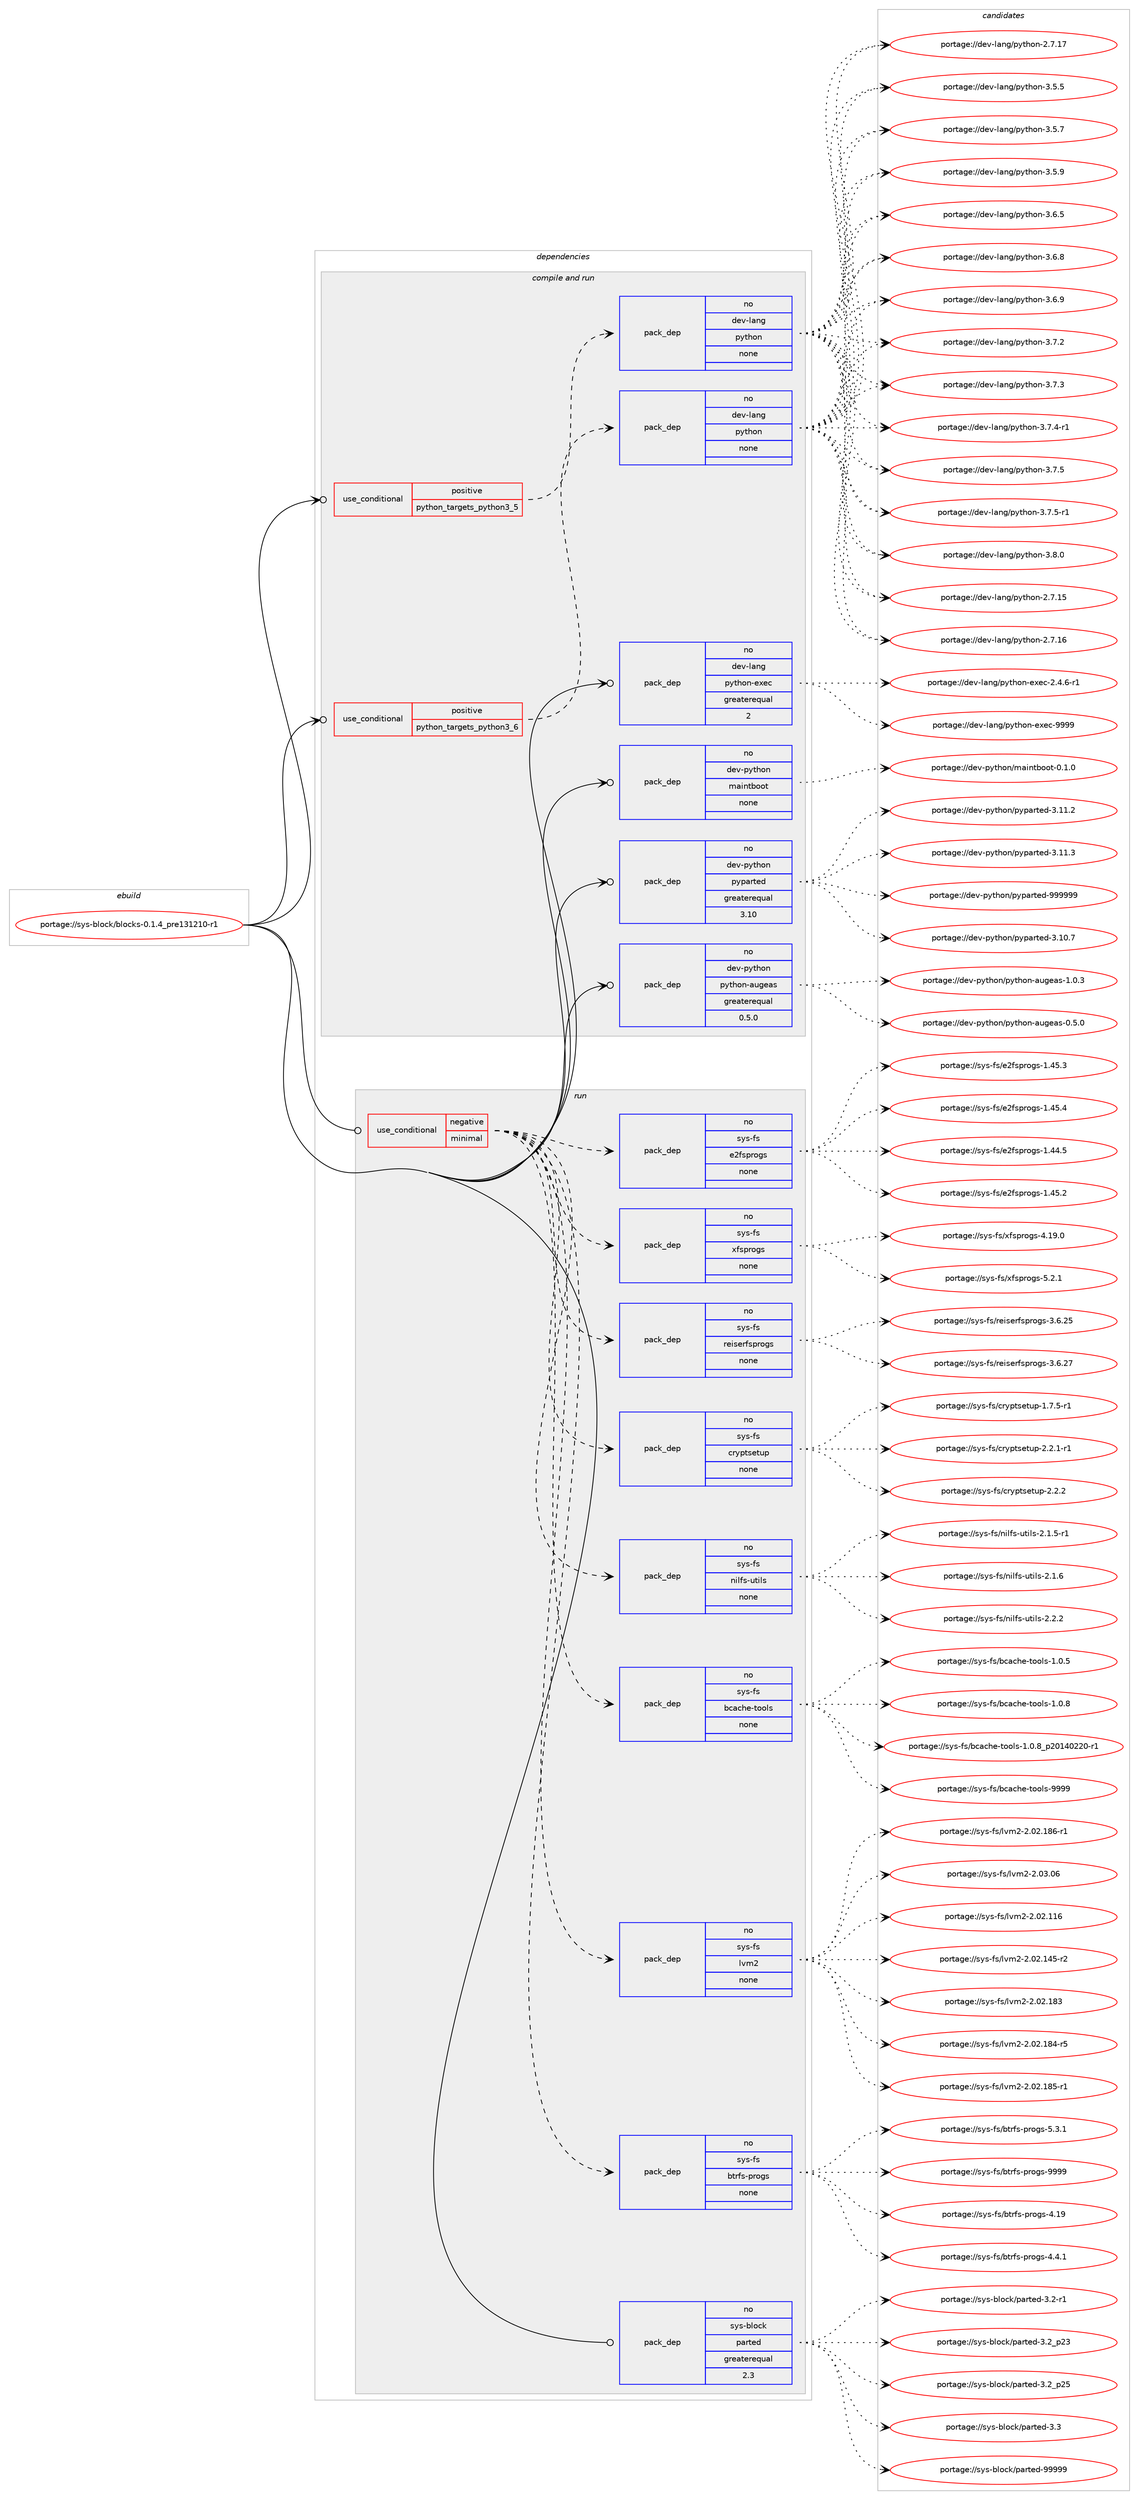 digraph prolog {

# *************
# Graph options
# *************

newrank=true;
concentrate=true;
compound=true;
graph [rankdir=LR,fontname=Helvetica,fontsize=10,ranksep=1.5];#, ranksep=2.5, nodesep=0.2];
edge  [arrowhead=vee];
node  [fontname=Helvetica,fontsize=10];

# **********
# The ebuild
# **********

subgraph cluster_leftcol {
color=gray;
rank=same;
label=<<i>ebuild</i>>;
id [label="portage://sys-block/blocks-0.1.4_pre131210-r1", color=red, width=4, href="../sys-block/blocks-0.1.4_pre131210-r1.svg"];
}

# ****************
# The dependencies
# ****************

subgraph cluster_midcol {
color=gray;
label=<<i>dependencies</i>>;
subgraph cluster_compile {
fillcolor="#eeeeee";
style=filled;
label=<<i>compile</i>>;
}
subgraph cluster_compileandrun {
fillcolor="#eeeeee";
style=filled;
label=<<i>compile and run</i>>;
subgraph cond100667 {
dependency413953 [label=<<TABLE BORDER="0" CELLBORDER="1" CELLSPACING="0" CELLPADDING="4"><TR><TD ROWSPAN="3" CELLPADDING="10">use_conditional</TD></TR><TR><TD>positive</TD></TR><TR><TD>python_targets_python3_5</TD></TR></TABLE>>, shape=none, color=red];
subgraph pack306363 {
dependency413954 [label=<<TABLE BORDER="0" CELLBORDER="1" CELLSPACING="0" CELLPADDING="4" WIDTH="220"><TR><TD ROWSPAN="6" CELLPADDING="30">pack_dep</TD></TR><TR><TD WIDTH="110">no</TD></TR><TR><TD>dev-lang</TD></TR><TR><TD>python</TD></TR><TR><TD>none</TD></TR><TR><TD></TD></TR></TABLE>>, shape=none, color=blue];
}
dependency413953:e -> dependency413954:w [weight=20,style="dashed",arrowhead="vee"];
}
id:e -> dependency413953:w [weight=20,style="solid",arrowhead="odotvee"];
subgraph cond100668 {
dependency413955 [label=<<TABLE BORDER="0" CELLBORDER="1" CELLSPACING="0" CELLPADDING="4"><TR><TD ROWSPAN="3" CELLPADDING="10">use_conditional</TD></TR><TR><TD>positive</TD></TR><TR><TD>python_targets_python3_6</TD></TR></TABLE>>, shape=none, color=red];
subgraph pack306364 {
dependency413956 [label=<<TABLE BORDER="0" CELLBORDER="1" CELLSPACING="0" CELLPADDING="4" WIDTH="220"><TR><TD ROWSPAN="6" CELLPADDING="30">pack_dep</TD></TR><TR><TD WIDTH="110">no</TD></TR><TR><TD>dev-lang</TD></TR><TR><TD>python</TD></TR><TR><TD>none</TD></TR><TR><TD></TD></TR></TABLE>>, shape=none, color=blue];
}
dependency413955:e -> dependency413956:w [weight=20,style="dashed",arrowhead="vee"];
}
id:e -> dependency413955:w [weight=20,style="solid",arrowhead="odotvee"];
subgraph pack306365 {
dependency413957 [label=<<TABLE BORDER="0" CELLBORDER="1" CELLSPACING="0" CELLPADDING="4" WIDTH="220"><TR><TD ROWSPAN="6" CELLPADDING="30">pack_dep</TD></TR><TR><TD WIDTH="110">no</TD></TR><TR><TD>dev-lang</TD></TR><TR><TD>python-exec</TD></TR><TR><TD>greaterequal</TD></TR><TR><TD>2</TD></TR></TABLE>>, shape=none, color=blue];
}
id:e -> dependency413957:w [weight=20,style="solid",arrowhead="odotvee"];
subgraph pack306366 {
dependency413958 [label=<<TABLE BORDER="0" CELLBORDER="1" CELLSPACING="0" CELLPADDING="4" WIDTH="220"><TR><TD ROWSPAN="6" CELLPADDING="30">pack_dep</TD></TR><TR><TD WIDTH="110">no</TD></TR><TR><TD>dev-python</TD></TR><TR><TD>maintboot</TD></TR><TR><TD>none</TD></TR><TR><TD></TD></TR></TABLE>>, shape=none, color=blue];
}
id:e -> dependency413958:w [weight=20,style="solid",arrowhead="odotvee"];
subgraph pack306367 {
dependency413959 [label=<<TABLE BORDER="0" CELLBORDER="1" CELLSPACING="0" CELLPADDING="4" WIDTH="220"><TR><TD ROWSPAN="6" CELLPADDING="30">pack_dep</TD></TR><TR><TD WIDTH="110">no</TD></TR><TR><TD>dev-python</TD></TR><TR><TD>pyparted</TD></TR><TR><TD>greaterequal</TD></TR><TR><TD>3.10</TD></TR></TABLE>>, shape=none, color=blue];
}
id:e -> dependency413959:w [weight=20,style="solid",arrowhead="odotvee"];
subgraph pack306368 {
dependency413960 [label=<<TABLE BORDER="0" CELLBORDER="1" CELLSPACING="0" CELLPADDING="4" WIDTH="220"><TR><TD ROWSPAN="6" CELLPADDING="30">pack_dep</TD></TR><TR><TD WIDTH="110">no</TD></TR><TR><TD>dev-python</TD></TR><TR><TD>python-augeas</TD></TR><TR><TD>greaterequal</TD></TR><TR><TD>0.5.0</TD></TR></TABLE>>, shape=none, color=blue];
}
id:e -> dependency413960:w [weight=20,style="solid",arrowhead="odotvee"];
}
subgraph cluster_run {
fillcolor="#eeeeee";
style=filled;
label=<<i>run</i>>;
subgraph cond100669 {
dependency413961 [label=<<TABLE BORDER="0" CELLBORDER="1" CELLSPACING="0" CELLPADDING="4"><TR><TD ROWSPAN="3" CELLPADDING="10">use_conditional</TD></TR><TR><TD>negative</TD></TR><TR><TD>minimal</TD></TR></TABLE>>, shape=none, color=red];
subgraph pack306369 {
dependency413962 [label=<<TABLE BORDER="0" CELLBORDER="1" CELLSPACING="0" CELLPADDING="4" WIDTH="220"><TR><TD ROWSPAN="6" CELLPADDING="30">pack_dep</TD></TR><TR><TD WIDTH="110">no</TD></TR><TR><TD>sys-fs</TD></TR><TR><TD>btrfs-progs</TD></TR><TR><TD>none</TD></TR><TR><TD></TD></TR></TABLE>>, shape=none, color=blue];
}
dependency413961:e -> dependency413962:w [weight=20,style="dashed",arrowhead="vee"];
subgraph pack306370 {
dependency413963 [label=<<TABLE BORDER="0" CELLBORDER="1" CELLSPACING="0" CELLPADDING="4" WIDTH="220"><TR><TD ROWSPAN="6" CELLPADDING="30">pack_dep</TD></TR><TR><TD WIDTH="110">no</TD></TR><TR><TD>sys-fs</TD></TR><TR><TD>lvm2</TD></TR><TR><TD>none</TD></TR><TR><TD></TD></TR></TABLE>>, shape=none, color=blue];
}
dependency413961:e -> dependency413963:w [weight=20,style="dashed",arrowhead="vee"];
subgraph pack306371 {
dependency413964 [label=<<TABLE BORDER="0" CELLBORDER="1" CELLSPACING="0" CELLPADDING="4" WIDTH="220"><TR><TD ROWSPAN="6" CELLPADDING="30">pack_dep</TD></TR><TR><TD WIDTH="110">no</TD></TR><TR><TD>sys-fs</TD></TR><TR><TD>bcache-tools</TD></TR><TR><TD>none</TD></TR><TR><TD></TD></TR></TABLE>>, shape=none, color=blue];
}
dependency413961:e -> dependency413964:w [weight=20,style="dashed",arrowhead="vee"];
subgraph pack306372 {
dependency413965 [label=<<TABLE BORDER="0" CELLBORDER="1" CELLSPACING="0" CELLPADDING="4" WIDTH="220"><TR><TD ROWSPAN="6" CELLPADDING="30">pack_dep</TD></TR><TR><TD WIDTH="110">no</TD></TR><TR><TD>sys-fs</TD></TR><TR><TD>nilfs-utils</TD></TR><TR><TD>none</TD></TR><TR><TD></TD></TR></TABLE>>, shape=none, color=blue];
}
dependency413961:e -> dependency413965:w [weight=20,style="dashed",arrowhead="vee"];
subgraph pack306373 {
dependency413966 [label=<<TABLE BORDER="0" CELLBORDER="1" CELLSPACING="0" CELLPADDING="4" WIDTH="220"><TR><TD ROWSPAN="6" CELLPADDING="30">pack_dep</TD></TR><TR><TD WIDTH="110">no</TD></TR><TR><TD>sys-fs</TD></TR><TR><TD>cryptsetup</TD></TR><TR><TD>none</TD></TR><TR><TD></TD></TR></TABLE>>, shape=none, color=blue];
}
dependency413961:e -> dependency413966:w [weight=20,style="dashed",arrowhead="vee"];
subgraph pack306374 {
dependency413967 [label=<<TABLE BORDER="0" CELLBORDER="1" CELLSPACING="0" CELLPADDING="4" WIDTH="220"><TR><TD ROWSPAN="6" CELLPADDING="30">pack_dep</TD></TR><TR><TD WIDTH="110">no</TD></TR><TR><TD>sys-fs</TD></TR><TR><TD>reiserfsprogs</TD></TR><TR><TD>none</TD></TR><TR><TD></TD></TR></TABLE>>, shape=none, color=blue];
}
dependency413961:e -> dependency413967:w [weight=20,style="dashed",arrowhead="vee"];
subgraph pack306375 {
dependency413968 [label=<<TABLE BORDER="0" CELLBORDER="1" CELLSPACING="0" CELLPADDING="4" WIDTH="220"><TR><TD ROWSPAN="6" CELLPADDING="30">pack_dep</TD></TR><TR><TD WIDTH="110">no</TD></TR><TR><TD>sys-fs</TD></TR><TR><TD>xfsprogs</TD></TR><TR><TD>none</TD></TR><TR><TD></TD></TR></TABLE>>, shape=none, color=blue];
}
dependency413961:e -> dependency413968:w [weight=20,style="dashed",arrowhead="vee"];
subgraph pack306376 {
dependency413969 [label=<<TABLE BORDER="0" CELLBORDER="1" CELLSPACING="0" CELLPADDING="4" WIDTH="220"><TR><TD ROWSPAN="6" CELLPADDING="30">pack_dep</TD></TR><TR><TD WIDTH="110">no</TD></TR><TR><TD>sys-fs</TD></TR><TR><TD>e2fsprogs</TD></TR><TR><TD>none</TD></TR><TR><TD></TD></TR></TABLE>>, shape=none, color=blue];
}
dependency413961:e -> dependency413969:w [weight=20,style="dashed",arrowhead="vee"];
}
id:e -> dependency413961:w [weight=20,style="solid",arrowhead="odot"];
subgraph pack306377 {
dependency413970 [label=<<TABLE BORDER="0" CELLBORDER="1" CELLSPACING="0" CELLPADDING="4" WIDTH="220"><TR><TD ROWSPAN="6" CELLPADDING="30">pack_dep</TD></TR><TR><TD WIDTH="110">no</TD></TR><TR><TD>sys-block</TD></TR><TR><TD>parted</TD></TR><TR><TD>greaterequal</TD></TR><TR><TD>2.3</TD></TR></TABLE>>, shape=none, color=blue];
}
id:e -> dependency413970:w [weight=20,style="solid",arrowhead="odot"];
}
}

# **************
# The candidates
# **************

subgraph cluster_choices {
rank=same;
color=gray;
label=<<i>candidates</i>>;

subgraph choice306363 {
color=black;
nodesep=1;
choiceportage10010111845108971101034711212111610411111045504655464953 [label="portage://dev-lang/python-2.7.15", color=red, width=4,href="../dev-lang/python-2.7.15.svg"];
choiceportage10010111845108971101034711212111610411111045504655464954 [label="portage://dev-lang/python-2.7.16", color=red, width=4,href="../dev-lang/python-2.7.16.svg"];
choiceportage10010111845108971101034711212111610411111045504655464955 [label="portage://dev-lang/python-2.7.17", color=red, width=4,href="../dev-lang/python-2.7.17.svg"];
choiceportage100101118451089711010347112121116104111110455146534653 [label="portage://dev-lang/python-3.5.5", color=red, width=4,href="../dev-lang/python-3.5.5.svg"];
choiceportage100101118451089711010347112121116104111110455146534655 [label="portage://dev-lang/python-3.5.7", color=red, width=4,href="../dev-lang/python-3.5.7.svg"];
choiceportage100101118451089711010347112121116104111110455146534657 [label="portage://dev-lang/python-3.5.9", color=red, width=4,href="../dev-lang/python-3.5.9.svg"];
choiceportage100101118451089711010347112121116104111110455146544653 [label="portage://dev-lang/python-3.6.5", color=red, width=4,href="../dev-lang/python-3.6.5.svg"];
choiceportage100101118451089711010347112121116104111110455146544656 [label="portage://dev-lang/python-3.6.8", color=red, width=4,href="../dev-lang/python-3.6.8.svg"];
choiceportage100101118451089711010347112121116104111110455146544657 [label="portage://dev-lang/python-3.6.9", color=red, width=4,href="../dev-lang/python-3.6.9.svg"];
choiceportage100101118451089711010347112121116104111110455146554650 [label="portage://dev-lang/python-3.7.2", color=red, width=4,href="../dev-lang/python-3.7.2.svg"];
choiceportage100101118451089711010347112121116104111110455146554651 [label="portage://dev-lang/python-3.7.3", color=red, width=4,href="../dev-lang/python-3.7.3.svg"];
choiceportage1001011184510897110103471121211161041111104551465546524511449 [label="portage://dev-lang/python-3.7.4-r1", color=red, width=4,href="../dev-lang/python-3.7.4-r1.svg"];
choiceportage100101118451089711010347112121116104111110455146554653 [label="portage://dev-lang/python-3.7.5", color=red, width=4,href="../dev-lang/python-3.7.5.svg"];
choiceportage1001011184510897110103471121211161041111104551465546534511449 [label="portage://dev-lang/python-3.7.5-r1", color=red, width=4,href="../dev-lang/python-3.7.5-r1.svg"];
choiceportage100101118451089711010347112121116104111110455146564648 [label="portage://dev-lang/python-3.8.0", color=red, width=4,href="../dev-lang/python-3.8.0.svg"];
dependency413954:e -> choiceportage10010111845108971101034711212111610411111045504655464953:w [style=dotted,weight="100"];
dependency413954:e -> choiceportage10010111845108971101034711212111610411111045504655464954:w [style=dotted,weight="100"];
dependency413954:e -> choiceportage10010111845108971101034711212111610411111045504655464955:w [style=dotted,weight="100"];
dependency413954:e -> choiceportage100101118451089711010347112121116104111110455146534653:w [style=dotted,weight="100"];
dependency413954:e -> choiceportage100101118451089711010347112121116104111110455146534655:w [style=dotted,weight="100"];
dependency413954:e -> choiceportage100101118451089711010347112121116104111110455146534657:w [style=dotted,weight="100"];
dependency413954:e -> choiceportage100101118451089711010347112121116104111110455146544653:w [style=dotted,weight="100"];
dependency413954:e -> choiceportage100101118451089711010347112121116104111110455146544656:w [style=dotted,weight="100"];
dependency413954:e -> choiceportage100101118451089711010347112121116104111110455146544657:w [style=dotted,weight="100"];
dependency413954:e -> choiceportage100101118451089711010347112121116104111110455146554650:w [style=dotted,weight="100"];
dependency413954:e -> choiceportage100101118451089711010347112121116104111110455146554651:w [style=dotted,weight="100"];
dependency413954:e -> choiceportage1001011184510897110103471121211161041111104551465546524511449:w [style=dotted,weight="100"];
dependency413954:e -> choiceportage100101118451089711010347112121116104111110455146554653:w [style=dotted,weight="100"];
dependency413954:e -> choiceportage1001011184510897110103471121211161041111104551465546534511449:w [style=dotted,weight="100"];
dependency413954:e -> choiceportage100101118451089711010347112121116104111110455146564648:w [style=dotted,weight="100"];
}
subgraph choice306364 {
color=black;
nodesep=1;
choiceportage10010111845108971101034711212111610411111045504655464953 [label="portage://dev-lang/python-2.7.15", color=red, width=4,href="../dev-lang/python-2.7.15.svg"];
choiceportage10010111845108971101034711212111610411111045504655464954 [label="portage://dev-lang/python-2.7.16", color=red, width=4,href="../dev-lang/python-2.7.16.svg"];
choiceportage10010111845108971101034711212111610411111045504655464955 [label="portage://dev-lang/python-2.7.17", color=red, width=4,href="../dev-lang/python-2.7.17.svg"];
choiceportage100101118451089711010347112121116104111110455146534653 [label="portage://dev-lang/python-3.5.5", color=red, width=4,href="../dev-lang/python-3.5.5.svg"];
choiceportage100101118451089711010347112121116104111110455146534655 [label="portage://dev-lang/python-3.5.7", color=red, width=4,href="../dev-lang/python-3.5.7.svg"];
choiceportage100101118451089711010347112121116104111110455146534657 [label="portage://dev-lang/python-3.5.9", color=red, width=4,href="../dev-lang/python-3.5.9.svg"];
choiceportage100101118451089711010347112121116104111110455146544653 [label="portage://dev-lang/python-3.6.5", color=red, width=4,href="../dev-lang/python-3.6.5.svg"];
choiceportage100101118451089711010347112121116104111110455146544656 [label="portage://dev-lang/python-3.6.8", color=red, width=4,href="../dev-lang/python-3.6.8.svg"];
choiceportage100101118451089711010347112121116104111110455146544657 [label="portage://dev-lang/python-3.6.9", color=red, width=4,href="../dev-lang/python-3.6.9.svg"];
choiceportage100101118451089711010347112121116104111110455146554650 [label="portage://dev-lang/python-3.7.2", color=red, width=4,href="../dev-lang/python-3.7.2.svg"];
choiceportage100101118451089711010347112121116104111110455146554651 [label="portage://dev-lang/python-3.7.3", color=red, width=4,href="../dev-lang/python-3.7.3.svg"];
choiceportage1001011184510897110103471121211161041111104551465546524511449 [label="portage://dev-lang/python-3.7.4-r1", color=red, width=4,href="../dev-lang/python-3.7.4-r1.svg"];
choiceportage100101118451089711010347112121116104111110455146554653 [label="portage://dev-lang/python-3.7.5", color=red, width=4,href="../dev-lang/python-3.7.5.svg"];
choiceportage1001011184510897110103471121211161041111104551465546534511449 [label="portage://dev-lang/python-3.7.5-r1", color=red, width=4,href="../dev-lang/python-3.7.5-r1.svg"];
choiceportage100101118451089711010347112121116104111110455146564648 [label="portage://dev-lang/python-3.8.0", color=red, width=4,href="../dev-lang/python-3.8.0.svg"];
dependency413956:e -> choiceportage10010111845108971101034711212111610411111045504655464953:w [style=dotted,weight="100"];
dependency413956:e -> choiceportage10010111845108971101034711212111610411111045504655464954:w [style=dotted,weight="100"];
dependency413956:e -> choiceportage10010111845108971101034711212111610411111045504655464955:w [style=dotted,weight="100"];
dependency413956:e -> choiceportage100101118451089711010347112121116104111110455146534653:w [style=dotted,weight="100"];
dependency413956:e -> choiceportage100101118451089711010347112121116104111110455146534655:w [style=dotted,weight="100"];
dependency413956:e -> choiceportage100101118451089711010347112121116104111110455146534657:w [style=dotted,weight="100"];
dependency413956:e -> choiceportage100101118451089711010347112121116104111110455146544653:w [style=dotted,weight="100"];
dependency413956:e -> choiceportage100101118451089711010347112121116104111110455146544656:w [style=dotted,weight="100"];
dependency413956:e -> choiceportage100101118451089711010347112121116104111110455146544657:w [style=dotted,weight="100"];
dependency413956:e -> choiceportage100101118451089711010347112121116104111110455146554650:w [style=dotted,weight="100"];
dependency413956:e -> choiceportage100101118451089711010347112121116104111110455146554651:w [style=dotted,weight="100"];
dependency413956:e -> choiceportage1001011184510897110103471121211161041111104551465546524511449:w [style=dotted,weight="100"];
dependency413956:e -> choiceportage100101118451089711010347112121116104111110455146554653:w [style=dotted,weight="100"];
dependency413956:e -> choiceportage1001011184510897110103471121211161041111104551465546534511449:w [style=dotted,weight="100"];
dependency413956:e -> choiceportage100101118451089711010347112121116104111110455146564648:w [style=dotted,weight="100"];
}
subgraph choice306365 {
color=black;
nodesep=1;
choiceportage10010111845108971101034711212111610411111045101120101994550465246544511449 [label="portage://dev-lang/python-exec-2.4.6-r1", color=red, width=4,href="../dev-lang/python-exec-2.4.6-r1.svg"];
choiceportage10010111845108971101034711212111610411111045101120101994557575757 [label="portage://dev-lang/python-exec-9999", color=red, width=4,href="../dev-lang/python-exec-9999.svg"];
dependency413957:e -> choiceportage10010111845108971101034711212111610411111045101120101994550465246544511449:w [style=dotted,weight="100"];
dependency413957:e -> choiceportage10010111845108971101034711212111610411111045101120101994557575757:w [style=dotted,weight="100"];
}
subgraph choice306366 {
color=black;
nodesep=1;
choiceportage10010111845112121116104111110471099710511011698111111116454846494648 [label="portage://dev-python/maintboot-0.1.0", color=red, width=4,href="../dev-python/maintboot-0.1.0.svg"];
dependency413958:e -> choiceportage10010111845112121116104111110471099710511011698111111116454846494648:w [style=dotted,weight="100"];
}
subgraph choice306367 {
color=black;
nodesep=1;
choiceportage10010111845112121116104111110471121211129711411610110045514649484655 [label="portage://dev-python/pyparted-3.10.7", color=red, width=4,href="../dev-python/pyparted-3.10.7.svg"];
choiceportage10010111845112121116104111110471121211129711411610110045514649494650 [label="portage://dev-python/pyparted-3.11.2", color=red, width=4,href="../dev-python/pyparted-3.11.2.svg"];
choiceportage10010111845112121116104111110471121211129711411610110045514649494651 [label="portage://dev-python/pyparted-3.11.3", color=red, width=4,href="../dev-python/pyparted-3.11.3.svg"];
choiceportage10010111845112121116104111110471121211129711411610110045575757575757 [label="portage://dev-python/pyparted-999999", color=red, width=4,href="../dev-python/pyparted-999999.svg"];
dependency413959:e -> choiceportage10010111845112121116104111110471121211129711411610110045514649484655:w [style=dotted,weight="100"];
dependency413959:e -> choiceportage10010111845112121116104111110471121211129711411610110045514649494650:w [style=dotted,weight="100"];
dependency413959:e -> choiceportage10010111845112121116104111110471121211129711411610110045514649494651:w [style=dotted,weight="100"];
dependency413959:e -> choiceportage10010111845112121116104111110471121211129711411610110045575757575757:w [style=dotted,weight="100"];
}
subgraph choice306368 {
color=black;
nodesep=1;
choiceportage1001011184511212111610411111047112121116104111110459711710310197115454846534648 [label="portage://dev-python/python-augeas-0.5.0", color=red, width=4,href="../dev-python/python-augeas-0.5.0.svg"];
choiceportage1001011184511212111610411111047112121116104111110459711710310197115454946484651 [label="portage://dev-python/python-augeas-1.0.3", color=red, width=4,href="../dev-python/python-augeas-1.0.3.svg"];
dependency413960:e -> choiceportage1001011184511212111610411111047112121116104111110459711710310197115454846534648:w [style=dotted,weight="100"];
dependency413960:e -> choiceportage1001011184511212111610411111047112121116104111110459711710310197115454946484651:w [style=dotted,weight="100"];
}
subgraph choice306369 {
color=black;
nodesep=1;
choiceportage115121115451021154798116114102115451121141111031154552464957 [label="portage://sys-fs/btrfs-progs-4.19", color=red, width=4,href="../sys-fs/btrfs-progs-4.19.svg"];
choiceportage11512111545102115479811611410211545112114111103115455246524649 [label="portage://sys-fs/btrfs-progs-4.4.1", color=red, width=4,href="../sys-fs/btrfs-progs-4.4.1.svg"];
choiceportage11512111545102115479811611410211545112114111103115455346514649 [label="portage://sys-fs/btrfs-progs-5.3.1", color=red, width=4,href="../sys-fs/btrfs-progs-5.3.1.svg"];
choiceportage115121115451021154798116114102115451121141111031154557575757 [label="portage://sys-fs/btrfs-progs-9999", color=red, width=4,href="../sys-fs/btrfs-progs-9999.svg"];
dependency413962:e -> choiceportage115121115451021154798116114102115451121141111031154552464957:w [style=dotted,weight="100"];
dependency413962:e -> choiceportage11512111545102115479811611410211545112114111103115455246524649:w [style=dotted,weight="100"];
dependency413962:e -> choiceportage11512111545102115479811611410211545112114111103115455346514649:w [style=dotted,weight="100"];
dependency413962:e -> choiceportage115121115451021154798116114102115451121141111031154557575757:w [style=dotted,weight="100"];
}
subgraph choice306370 {
color=black;
nodesep=1;
choiceportage115121115451021154710811810950455046485046494954 [label="portage://sys-fs/lvm2-2.02.116", color=red, width=4,href="../sys-fs/lvm2-2.02.116.svg"];
choiceportage1151211154510211547108118109504550464850464952534511450 [label="portage://sys-fs/lvm2-2.02.145-r2", color=red, width=4,href="../sys-fs/lvm2-2.02.145-r2.svg"];
choiceportage115121115451021154710811810950455046485046495651 [label="portage://sys-fs/lvm2-2.02.183", color=red, width=4,href="../sys-fs/lvm2-2.02.183.svg"];
choiceportage1151211154510211547108118109504550464850464956524511453 [label="portage://sys-fs/lvm2-2.02.184-r5", color=red, width=4,href="../sys-fs/lvm2-2.02.184-r5.svg"];
choiceportage1151211154510211547108118109504550464850464956534511449 [label="portage://sys-fs/lvm2-2.02.185-r1", color=red, width=4,href="../sys-fs/lvm2-2.02.185-r1.svg"];
choiceportage1151211154510211547108118109504550464850464956544511449 [label="portage://sys-fs/lvm2-2.02.186-r1", color=red, width=4,href="../sys-fs/lvm2-2.02.186-r1.svg"];
choiceportage1151211154510211547108118109504550464851464854 [label="portage://sys-fs/lvm2-2.03.06", color=red, width=4,href="../sys-fs/lvm2-2.03.06.svg"];
dependency413963:e -> choiceportage115121115451021154710811810950455046485046494954:w [style=dotted,weight="100"];
dependency413963:e -> choiceportage1151211154510211547108118109504550464850464952534511450:w [style=dotted,weight="100"];
dependency413963:e -> choiceportage115121115451021154710811810950455046485046495651:w [style=dotted,weight="100"];
dependency413963:e -> choiceportage1151211154510211547108118109504550464850464956524511453:w [style=dotted,weight="100"];
dependency413963:e -> choiceportage1151211154510211547108118109504550464850464956534511449:w [style=dotted,weight="100"];
dependency413963:e -> choiceportage1151211154510211547108118109504550464850464956544511449:w [style=dotted,weight="100"];
dependency413963:e -> choiceportage1151211154510211547108118109504550464851464854:w [style=dotted,weight="100"];
}
subgraph choice306371 {
color=black;
nodesep=1;
choiceportage11512111545102115479899979910410145116111111108115454946484653 [label="portage://sys-fs/bcache-tools-1.0.5", color=red, width=4,href="../sys-fs/bcache-tools-1.0.5.svg"];
choiceportage11512111545102115479899979910410145116111111108115454946484656 [label="portage://sys-fs/bcache-tools-1.0.8", color=red, width=4,href="../sys-fs/bcache-tools-1.0.8.svg"];
choiceportage115121115451021154798999799104101451161111111081154549464846569511250484952485050484511449 [label="portage://sys-fs/bcache-tools-1.0.8_p20140220-r1", color=red, width=4,href="../sys-fs/bcache-tools-1.0.8_p20140220-r1.svg"];
choiceportage115121115451021154798999799104101451161111111081154557575757 [label="portage://sys-fs/bcache-tools-9999", color=red, width=4,href="../sys-fs/bcache-tools-9999.svg"];
dependency413964:e -> choiceportage11512111545102115479899979910410145116111111108115454946484653:w [style=dotted,weight="100"];
dependency413964:e -> choiceportage11512111545102115479899979910410145116111111108115454946484656:w [style=dotted,weight="100"];
dependency413964:e -> choiceportage115121115451021154798999799104101451161111111081154549464846569511250484952485050484511449:w [style=dotted,weight="100"];
dependency413964:e -> choiceportage115121115451021154798999799104101451161111111081154557575757:w [style=dotted,weight="100"];
}
subgraph choice306372 {
color=black;
nodesep=1;
choiceportage1151211154510211547110105108102115451171161051081154550464946534511449 [label="portage://sys-fs/nilfs-utils-2.1.5-r1", color=red, width=4,href="../sys-fs/nilfs-utils-2.1.5-r1.svg"];
choiceportage115121115451021154711010510810211545117116105108115455046494654 [label="portage://sys-fs/nilfs-utils-2.1.6", color=red, width=4,href="../sys-fs/nilfs-utils-2.1.6.svg"];
choiceportage115121115451021154711010510810211545117116105108115455046504650 [label="portage://sys-fs/nilfs-utils-2.2.2", color=red, width=4,href="../sys-fs/nilfs-utils-2.2.2.svg"];
dependency413965:e -> choiceportage1151211154510211547110105108102115451171161051081154550464946534511449:w [style=dotted,weight="100"];
dependency413965:e -> choiceportage115121115451021154711010510810211545117116105108115455046494654:w [style=dotted,weight="100"];
dependency413965:e -> choiceportage115121115451021154711010510810211545117116105108115455046504650:w [style=dotted,weight="100"];
}
subgraph choice306373 {
color=black;
nodesep=1;
choiceportage1151211154510211547991141211121161151011161171124549465546534511449 [label="portage://sys-fs/cryptsetup-1.7.5-r1", color=red, width=4,href="../sys-fs/cryptsetup-1.7.5-r1.svg"];
choiceportage1151211154510211547991141211121161151011161171124550465046494511449 [label="portage://sys-fs/cryptsetup-2.2.1-r1", color=red, width=4,href="../sys-fs/cryptsetup-2.2.1-r1.svg"];
choiceportage115121115451021154799114121112116115101116117112455046504650 [label="portage://sys-fs/cryptsetup-2.2.2", color=red, width=4,href="../sys-fs/cryptsetup-2.2.2.svg"];
dependency413966:e -> choiceportage1151211154510211547991141211121161151011161171124549465546534511449:w [style=dotted,weight="100"];
dependency413966:e -> choiceportage1151211154510211547991141211121161151011161171124550465046494511449:w [style=dotted,weight="100"];
dependency413966:e -> choiceportage115121115451021154799114121112116115101116117112455046504650:w [style=dotted,weight="100"];
}
subgraph choice306374 {
color=black;
nodesep=1;
choiceportage115121115451021154711410110511510111410211511211411110311545514654465053 [label="portage://sys-fs/reiserfsprogs-3.6.25", color=red, width=4,href="../sys-fs/reiserfsprogs-3.6.25.svg"];
choiceportage115121115451021154711410110511510111410211511211411110311545514654465055 [label="portage://sys-fs/reiserfsprogs-3.6.27", color=red, width=4,href="../sys-fs/reiserfsprogs-3.6.27.svg"];
dependency413967:e -> choiceportage115121115451021154711410110511510111410211511211411110311545514654465053:w [style=dotted,weight="100"];
dependency413967:e -> choiceportage115121115451021154711410110511510111410211511211411110311545514654465055:w [style=dotted,weight="100"];
}
subgraph choice306375 {
color=black;
nodesep=1;
choiceportage115121115451021154712010211511211411110311545524649574648 [label="portage://sys-fs/xfsprogs-4.19.0", color=red, width=4,href="../sys-fs/xfsprogs-4.19.0.svg"];
choiceportage1151211154510211547120102115112114111103115455346504649 [label="portage://sys-fs/xfsprogs-5.2.1", color=red, width=4,href="../sys-fs/xfsprogs-5.2.1.svg"];
dependency413968:e -> choiceportage115121115451021154712010211511211411110311545524649574648:w [style=dotted,weight="100"];
dependency413968:e -> choiceportage1151211154510211547120102115112114111103115455346504649:w [style=dotted,weight="100"];
}
subgraph choice306376 {
color=black;
nodesep=1;
choiceportage11512111545102115471015010211511211411110311545494652524653 [label="portage://sys-fs/e2fsprogs-1.44.5", color=red, width=4,href="../sys-fs/e2fsprogs-1.44.5.svg"];
choiceportage11512111545102115471015010211511211411110311545494652534650 [label="portage://sys-fs/e2fsprogs-1.45.2", color=red, width=4,href="../sys-fs/e2fsprogs-1.45.2.svg"];
choiceportage11512111545102115471015010211511211411110311545494652534651 [label="portage://sys-fs/e2fsprogs-1.45.3", color=red, width=4,href="../sys-fs/e2fsprogs-1.45.3.svg"];
choiceportage11512111545102115471015010211511211411110311545494652534652 [label="portage://sys-fs/e2fsprogs-1.45.4", color=red, width=4,href="../sys-fs/e2fsprogs-1.45.4.svg"];
dependency413969:e -> choiceportage11512111545102115471015010211511211411110311545494652524653:w [style=dotted,weight="100"];
dependency413969:e -> choiceportage11512111545102115471015010211511211411110311545494652534650:w [style=dotted,weight="100"];
dependency413969:e -> choiceportage11512111545102115471015010211511211411110311545494652534651:w [style=dotted,weight="100"];
dependency413969:e -> choiceportage11512111545102115471015010211511211411110311545494652534652:w [style=dotted,weight="100"];
}
subgraph choice306377 {
color=black;
nodesep=1;
choiceportage1151211154598108111991074711297114116101100455146504511449 [label="portage://sys-block/parted-3.2-r1", color=red, width=4,href="../sys-block/parted-3.2-r1.svg"];
choiceportage115121115459810811199107471129711411610110045514650951125051 [label="portage://sys-block/parted-3.2_p23", color=red, width=4,href="../sys-block/parted-3.2_p23.svg"];
choiceportage115121115459810811199107471129711411610110045514650951125053 [label="portage://sys-block/parted-3.2_p25", color=red, width=4,href="../sys-block/parted-3.2_p25.svg"];
choiceportage115121115459810811199107471129711411610110045514651 [label="portage://sys-block/parted-3.3", color=red, width=4,href="../sys-block/parted-3.3.svg"];
choiceportage1151211154598108111991074711297114116101100455757575757 [label="portage://sys-block/parted-99999", color=red, width=4,href="../sys-block/parted-99999.svg"];
dependency413970:e -> choiceportage1151211154598108111991074711297114116101100455146504511449:w [style=dotted,weight="100"];
dependency413970:e -> choiceportage115121115459810811199107471129711411610110045514650951125051:w [style=dotted,weight="100"];
dependency413970:e -> choiceportage115121115459810811199107471129711411610110045514650951125053:w [style=dotted,weight="100"];
dependency413970:e -> choiceportage115121115459810811199107471129711411610110045514651:w [style=dotted,weight="100"];
dependency413970:e -> choiceportage1151211154598108111991074711297114116101100455757575757:w [style=dotted,weight="100"];
}
}

}
